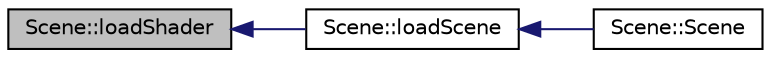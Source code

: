 digraph "Scene::loadShader"
{
  edge [fontname="Helvetica",fontsize="10",labelfontname="Helvetica",labelfontsize="10"];
  node [fontname="Helvetica",fontsize="10",shape=record];
  rankdir="LR";
  Node1 [label="Scene::loadShader",height=0.2,width=0.4,color="black", fillcolor="grey75", style="filled" fontcolor="black"];
  Node1 -> Node2 [dir="back",color="midnightblue",fontsize="10",style="solid",fontname="Helvetica"];
  Node2 [label="Scene::loadScene",height=0.2,width=0.4,color="black", fillcolor="white", style="filled",URL="$class_scene.html#ad250358a843813c8c3195b80f8d0ed67",tooltip="Loads a scene using a specified scene file (.jes) "];
  Node2 -> Node3 [dir="back",color="midnightblue",fontsize="10",style="solid",fontname="Helvetica"];
  Node3 [label="Scene::Scene",height=0.2,width=0.4,color="black", fillcolor="white", style="filled",URL="$class_scene.html#a06cf49594fe578fbcd662ab0e976cbd5",tooltip="Loads the scene at the specified path. "];
}
